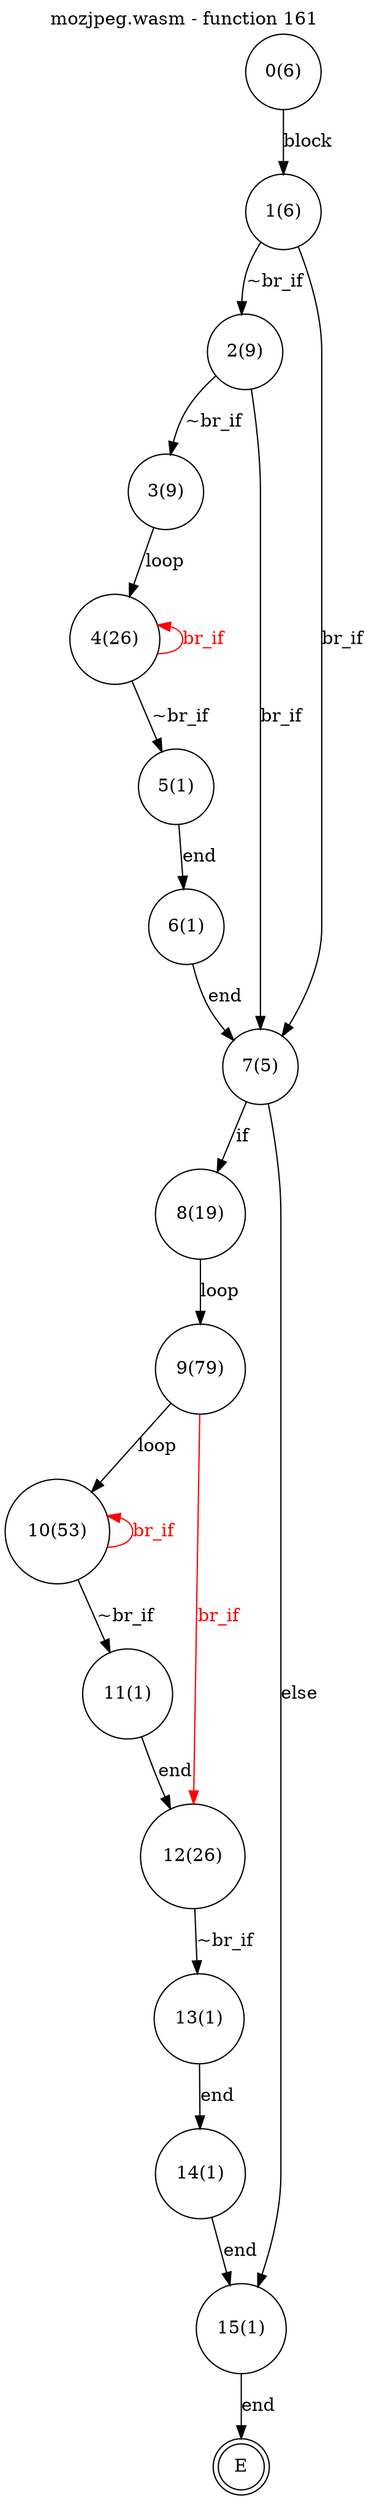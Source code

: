 digraph finite_state_machine {
    label = "mozjpeg.wasm - function 161"
    labelloc =  t
    labelfontsize = 16
    labelfontcolor = black
    labelfontname = "Helvetica"
    node [shape = doublecircle]; E ;
node [shape=circle, fontcolor=black, style="", label="0(6)"]0
node [shape=circle, fontcolor=black, style="", label="1(6)"]1
node [shape=circle, fontcolor=black, style="", label="2(9)"]2
node [shape=circle, fontcolor=black, style="", label="3(9)"]3
node [shape=circle, fontcolor=black, style="", label="4(26)"]4
node [shape=circle, fontcolor=black, style="", label="5(1)"]5
node [shape=circle, fontcolor=black, style="", label="6(1)"]6
node [shape=circle, fontcolor=black, style="", label="7(5)"]7
node [shape=circle, fontcolor=black, style="", label="8(19)"]8
node [shape=circle, fontcolor=black, style="", label="9(79)"]9
node [shape=circle, fontcolor=black, style="", label="10(53)"]10
node [shape=circle, fontcolor=black, style="", label="11(1)"]11
node [shape=circle, fontcolor=black, style="", label="12(26)"]12
node [shape=circle, fontcolor=black, style="", label="13(1)"]13
node [shape=circle, fontcolor=black, style="", label="14(1)"]14
node [shape=circle, fontcolor=black, style="", label="15(1)"]15
node [shape=circle, fontcolor=black, style="", label="E"]E
    0 -> 1[label="block"];
    1 -> 2[label="~br_if"];
    1 -> 7[label="br_if"];
    2 -> 3[label="~br_if"];
    2 -> 7[label="br_if"];
    3 -> 4[label="loop"];
    4 -> 5[label="~br_if"];
    4 -> 4[color="red" dir=back fontcolor="red" label="br_if"];
    5 -> 6[label="end"];
    6 -> 7[label="end"];
    7 -> 8[label="if"];
    7 -> 15[label="else"];
    8 -> 9[label="loop"];
    9 -> 10[label="loop"];
    10 -> 11[label="~br_if"];
    10 -> 10[color="red" dir=back fontcolor="red" label="br_if"];
    11 -> 12[label="end"];
    12 -> 13[label="~br_if"];
    12 -> 9[color="red" dir=back fontcolor="red" label="br_if"];
    13 -> 14[label="end"];
    14 -> 15[label="end"];
    15 -> E[label="end"];
}
